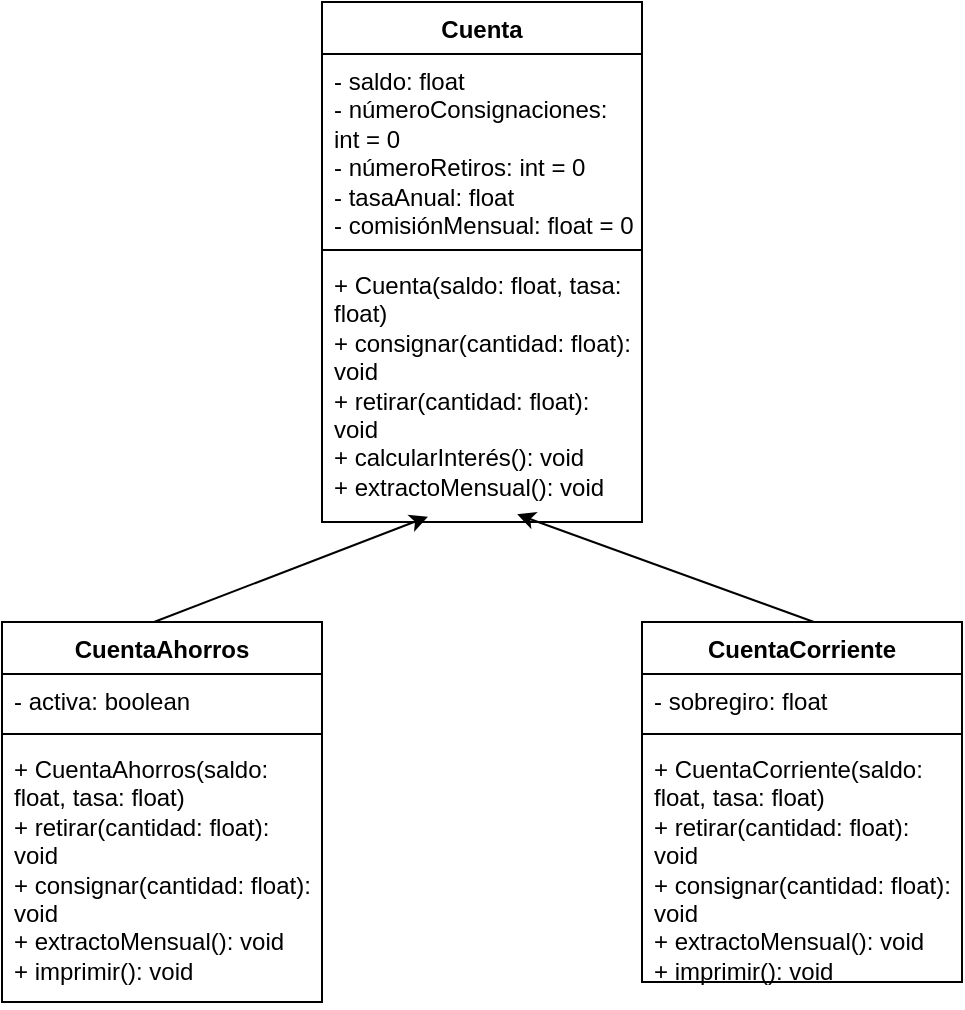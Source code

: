 <mxfile version="27.0.6">
  <diagram name="Página-1" id="XTqCIrZVjlVRCF7iQ4V_">
    <mxGraphModel dx="1342" dy="700" grid="1" gridSize="10" guides="1" tooltips="1" connect="1" arrows="1" fold="1" page="1" pageScale="1" pageWidth="827" pageHeight="1169" math="0" shadow="0">
      <root>
        <mxCell id="0" />
        <mxCell id="1" parent="0" />
        <mxCell id="SDZ9bIVXgv3AQElnDy6A-1" value="Cuenta" style="swimlane;fontStyle=1;align=center;verticalAlign=top;childLayout=stackLayout;horizontal=1;startSize=26;horizontalStack=0;resizeParent=1;resizeParentMax=0;resizeLast=0;collapsible=1;marginBottom=0;whiteSpace=wrap;html=1;" parent="1" vertex="1">
          <mxGeometry x="334" y="30" width="160" height="260" as="geometry" />
        </mxCell>
        <mxCell id="SDZ9bIVXgv3AQElnDy6A-2" value="&lt;div&gt;- saldo: float&lt;/div&gt;&lt;div&gt;- númeroConsignaciones: int = 0&lt;/div&gt;&lt;div&gt;- númeroRetiros: int = 0&lt;/div&gt;&lt;div&gt;- tasaAnual: float&lt;/div&gt;&lt;div&gt;- comisiónMensual: float = 0&lt;/div&gt;&lt;div&gt;&lt;br&gt;&lt;/div&gt;" style="text;strokeColor=none;fillColor=none;align=left;verticalAlign=top;spacingLeft=4;spacingRight=4;overflow=hidden;rotatable=0;points=[[0,0.5],[1,0.5]];portConstraint=eastwest;whiteSpace=wrap;html=1;" parent="SDZ9bIVXgv3AQElnDy6A-1" vertex="1">
          <mxGeometry y="26" width="160" height="94" as="geometry" />
        </mxCell>
        <mxCell id="SDZ9bIVXgv3AQElnDy6A-3" value="" style="line;strokeWidth=1;fillColor=none;align=left;verticalAlign=middle;spacingTop=-1;spacingLeft=3;spacingRight=3;rotatable=0;labelPosition=right;points=[];portConstraint=eastwest;strokeColor=inherit;" parent="SDZ9bIVXgv3AQElnDy6A-1" vertex="1">
          <mxGeometry y="120" width="160" height="8" as="geometry" />
        </mxCell>
        <mxCell id="SDZ9bIVXgv3AQElnDy6A-4" value="&lt;div&gt;+ Cuenta(saldo: float, tasa: float)&lt;/div&gt;&lt;div&gt;+ consignar(cantidad: float): void&lt;/div&gt;&lt;div&gt;+ retirar(cantidad: float): void&lt;/div&gt;&lt;div&gt;+ calcularInterés(): void&lt;/div&gt;&lt;div&gt;+ extractoMensual(): void&lt;/div&gt;&lt;div&gt;&lt;br&gt;&lt;/div&gt;" style="text;strokeColor=none;fillColor=none;align=left;verticalAlign=top;spacingLeft=4;spacingRight=4;overflow=hidden;rotatable=0;points=[[0,0.5],[1,0.5]];portConstraint=eastwest;whiteSpace=wrap;html=1;" parent="SDZ9bIVXgv3AQElnDy6A-1" vertex="1">
          <mxGeometry y="128" width="160" height="132" as="geometry" />
        </mxCell>
        <mxCell id="SDZ9bIVXgv3AQElnDy6A-6" value="CuentaAhorros" style="swimlane;fontStyle=1;align=center;verticalAlign=top;childLayout=stackLayout;horizontal=1;startSize=26;horizontalStack=0;resizeParent=1;resizeParentMax=0;resizeLast=0;collapsible=1;marginBottom=0;whiteSpace=wrap;html=1;" parent="1" vertex="1">
          <mxGeometry x="174" y="340" width="160" height="190" as="geometry" />
        </mxCell>
        <mxCell id="SDZ9bIVXgv3AQElnDy6A-7" value="&lt;div&gt;- activa: boolean&lt;/div&gt;&lt;div&gt;&lt;br&gt;&lt;/div&gt;" style="text;strokeColor=none;fillColor=none;align=left;verticalAlign=top;spacingLeft=4;spacingRight=4;overflow=hidden;rotatable=0;points=[[0,0.5],[1,0.5]];portConstraint=eastwest;whiteSpace=wrap;html=1;" parent="SDZ9bIVXgv3AQElnDy6A-6" vertex="1">
          <mxGeometry y="26" width="160" height="26" as="geometry" />
        </mxCell>
        <mxCell id="SDZ9bIVXgv3AQElnDy6A-8" value="" style="line;strokeWidth=1;fillColor=none;align=left;verticalAlign=middle;spacingTop=-1;spacingLeft=3;spacingRight=3;rotatable=0;labelPosition=right;points=[];portConstraint=eastwest;strokeColor=inherit;" parent="SDZ9bIVXgv3AQElnDy6A-6" vertex="1">
          <mxGeometry y="52" width="160" height="8" as="geometry" />
        </mxCell>
        <mxCell id="SDZ9bIVXgv3AQElnDy6A-9" value="&lt;div&gt;+ CuentaAhorros(saldo: float, tasa: float)&lt;/div&gt;&lt;div&gt;+ retirar(cantidad: float): void&lt;/div&gt;&lt;div&gt;+ consignar(cantidad: float): void&lt;/div&gt;&lt;div&gt;+ extractoMensual(): void&lt;/div&gt;&lt;div&gt;+ imprimir(): void&lt;/div&gt;&lt;div&gt;&lt;br&gt;&lt;/div&gt;" style="text;strokeColor=none;fillColor=none;align=left;verticalAlign=top;spacingLeft=4;spacingRight=4;overflow=hidden;rotatable=0;points=[[0,0.5],[1,0.5]];portConstraint=eastwest;whiteSpace=wrap;html=1;" parent="SDZ9bIVXgv3AQElnDy6A-6" vertex="1">
          <mxGeometry y="60" width="160" height="130" as="geometry" />
        </mxCell>
        <mxCell id="SDZ9bIVXgv3AQElnDy6A-10" value="CuentaCorriente" style="swimlane;fontStyle=1;align=center;verticalAlign=top;childLayout=stackLayout;horizontal=1;startSize=26;horizontalStack=0;resizeParent=1;resizeParentMax=0;resizeLast=0;collapsible=1;marginBottom=0;whiteSpace=wrap;html=1;" parent="1" vertex="1">
          <mxGeometry x="494" y="340" width="160" height="180" as="geometry" />
        </mxCell>
        <mxCell id="SDZ9bIVXgv3AQElnDy6A-11" value="&lt;div&gt;- sobregiro: float&lt;/div&gt;&lt;div&gt;&lt;br&gt;&lt;/div&gt;" style="text;strokeColor=none;fillColor=none;align=left;verticalAlign=top;spacingLeft=4;spacingRight=4;overflow=hidden;rotatable=0;points=[[0,0.5],[1,0.5]];portConstraint=eastwest;whiteSpace=wrap;html=1;" parent="SDZ9bIVXgv3AQElnDy6A-10" vertex="1">
          <mxGeometry y="26" width="160" height="26" as="geometry" />
        </mxCell>
        <mxCell id="SDZ9bIVXgv3AQElnDy6A-12" value="" style="line;strokeWidth=1;fillColor=none;align=left;verticalAlign=middle;spacingTop=-1;spacingLeft=3;spacingRight=3;rotatable=0;labelPosition=right;points=[];portConstraint=eastwest;strokeColor=inherit;" parent="SDZ9bIVXgv3AQElnDy6A-10" vertex="1">
          <mxGeometry y="52" width="160" height="8" as="geometry" />
        </mxCell>
        <mxCell id="SDZ9bIVXgv3AQElnDy6A-13" value="&lt;div&gt;+ CuentaCorriente(saldo: float, tasa: float)&lt;/div&gt;&lt;div&gt;+ retirar(cantidad: float): void&lt;/div&gt;&lt;div&gt;+ consignar(cantidad: float): void&lt;/div&gt;&lt;div&gt;+ extractoMensual(): void&lt;/div&gt;&lt;div&gt;+ imprimir(): void&lt;/div&gt;&lt;div&gt;&lt;br&gt;&lt;/div&gt;" style="text;strokeColor=none;fillColor=none;align=left;verticalAlign=top;spacingLeft=4;spacingRight=4;overflow=hidden;rotatable=0;points=[[0,0.5],[1,0.5]];portConstraint=eastwest;whiteSpace=wrap;html=1;" parent="SDZ9bIVXgv3AQElnDy6A-10" vertex="1">
          <mxGeometry y="60" width="160" height="120" as="geometry" />
        </mxCell>
        <mxCell id="SDZ9bIVXgv3AQElnDy6A-14" value="" style="endArrow=classic;html=1;rounded=0;entryX=0.331;entryY=0.98;entryDx=0;entryDy=0;entryPerimeter=0;" parent="1" target="SDZ9bIVXgv3AQElnDy6A-4" edge="1">
          <mxGeometry width="50" height="50" relative="1" as="geometry">
            <mxPoint x="250" y="340" as="sourcePoint" />
            <mxPoint x="300" y="290" as="targetPoint" />
          </mxGeometry>
        </mxCell>
        <mxCell id="SDZ9bIVXgv3AQElnDy6A-15" value="" style="endArrow=classic;html=1;rounded=0;entryX=0.61;entryY=0.971;entryDx=0;entryDy=0;entryPerimeter=0;" parent="1" target="SDZ9bIVXgv3AQElnDy6A-4" edge="1">
          <mxGeometry width="50" height="50" relative="1" as="geometry">
            <mxPoint x="580" y="340" as="sourcePoint" />
            <mxPoint x="630" y="290" as="targetPoint" />
          </mxGeometry>
        </mxCell>
      </root>
    </mxGraphModel>
  </diagram>
</mxfile>
